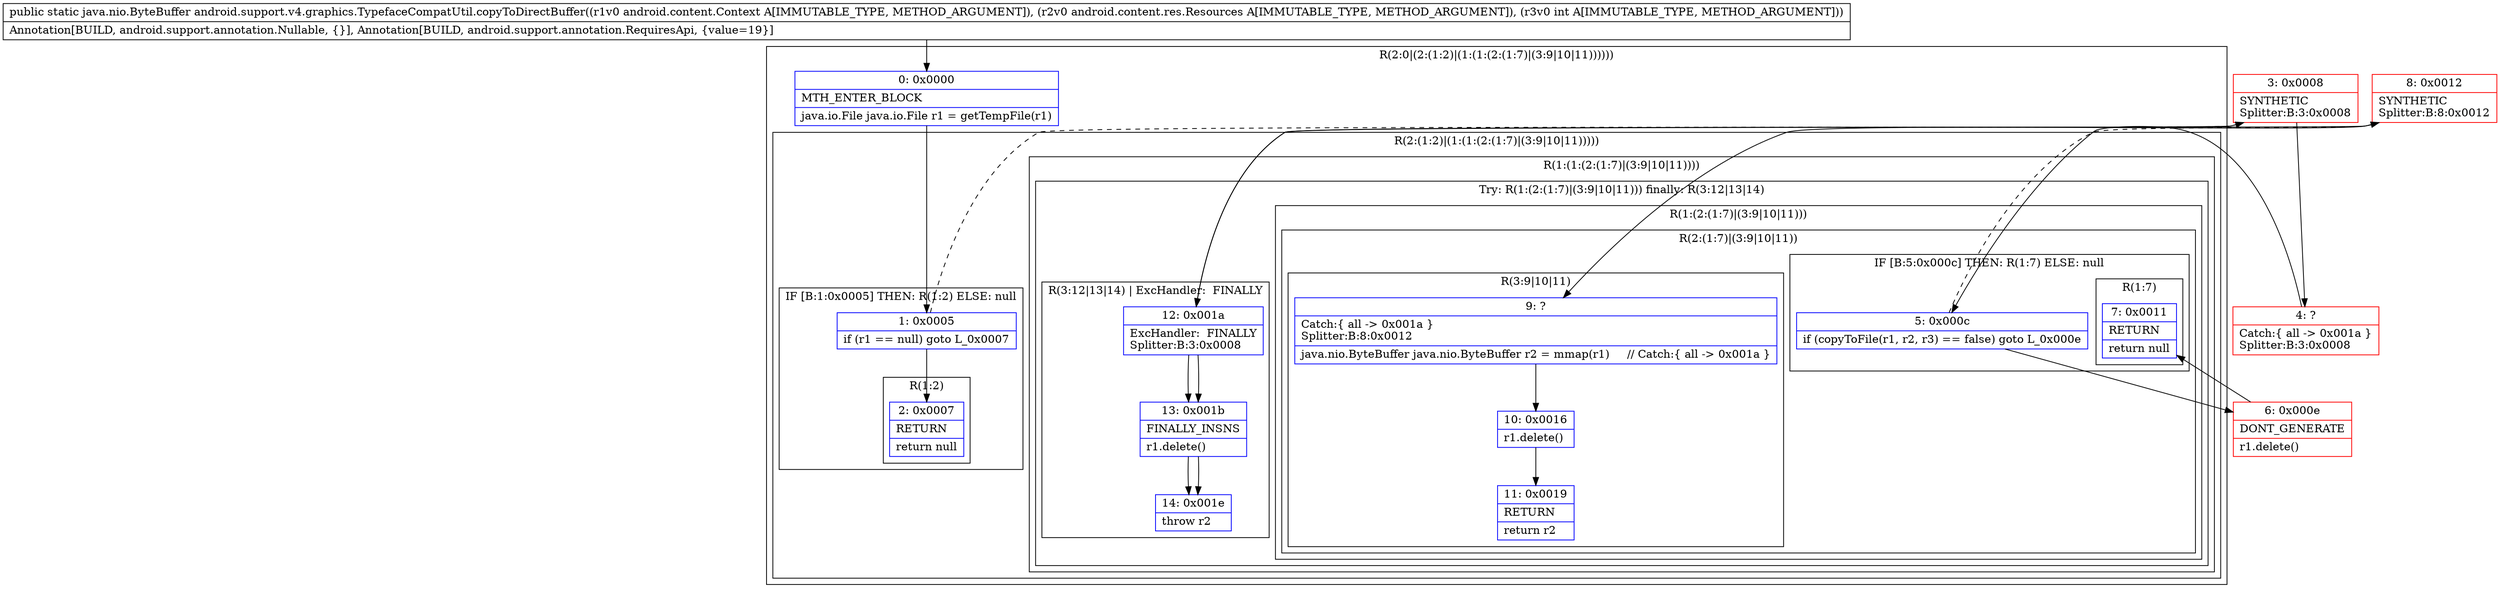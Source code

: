 digraph "CFG forandroid.support.v4.graphics.TypefaceCompatUtil.copyToDirectBuffer(Landroid\/content\/Context;Landroid\/content\/res\/Resources;I)Ljava\/nio\/ByteBuffer;" {
subgraph cluster_Region_360907526 {
label = "R(2:0|(2:(1:2)|(1:(1:(2:(1:7)|(3:9|10|11))))))";
node [shape=record,color=blue];
Node_0 [shape=record,label="{0\:\ 0x0000|MTH_ENTER_BLOCK\l|java.io.File java.io.File r1 = getTempFile(r1)\l}"];
subgraph cluster_Region_1911739567 {
label = "R(2:(1:2)|(1:(1:(2:(1:7)|(3:9|10|11)))))";
node [shape=record,color=blue];
subgraph cluster_IfRegion_795166459 {
label = "IF [B:1:0x0005] THEN: R(1:2) ELSE: null";
node [shape=record,color=blue];
Node_1 [shape=record,label="{1\:\ 0x0005|if (r1 == null) goto L_0x0007\l}"];
subgraph cluster_Region_665368186 {
label = "R(1:2)";
node [shape=record,color=blue];
Node_2 [shape=record,label="{2\:\ 0x0007|RETURN\l|return null\l}"];
}
}
subgraph cluster_Region_318129671 {
label = "R(1:(1:(2:(1:7)|(3:9|10|11))))";
node [shape=record,color=blue];
subgraph cluster_TryCatchRegion_760921382 {
label = "Try: R(1:(2:(1:7)|(3:9|10|11))) finally: R(3:12|13|14)";
node [shape=record,color=blue];
subgraph cluster_Region_1248478094 {
label = "R(1:(2:(1:7)|(3:9|10|11)))";
node [shape=record,color=blue];
subgraph cluster_Region_672348127 {
label = "R(2:(1:7)|(3:9|10|11))";
node [shape=record,color=blue];
subgraph cluster_IfRegion_982215003 {
label = "IF [B:5:0x000c] THEN: R(1:7) ELSE: null";
node [shape=record,color=blue];
Node_5 [shape=record,label="{5\:\ 0x000c|if (copyToFile(r1, r2, r3) == false) goto L_0x000e\l}"];
subgraph cluster_Region_141920932 {
label = "R(1:7)";
node [shape=record,color=blue];
Node_7 [shape=record,label="{7\:\ 0x0011|RETURN\l|return null\l}"];
}
}
subgraph cluster_Region_1662910769 {
label = "R(3:9|10|11)";
node [shape=record,color=blue];
Node_9 [shape=record,label="{9\:\ ?|Catch:\{ all \-\> 0x001a \}\lSplitter:B:8:0x0012\l|java.nio.ByteBuffer java.nio.ByteBuffer r2 = mmap(r1)     \/\/ Catch:\{ all \-\> 0x001a \}\l}"];
Node_10 [shape=record,label="{10\:\ 0x0016|r1.delete()\l}"];
Node_11 [shape=record,label="{11\:\ 0x0019|RETURN\l|return r2\l}"];
}
}
}
subgraph cluster_Region_1854448999 {
label = "R(3:12|13|14) | ExcHandler:  FINALLY\l";
node [shape=record,color=blue];
Node_12 [shape=record,label="{12\:\ 0x001a|ExcHandler:  FINALLY\lSplitter:B:3:0x0008\l}"];
Node_13 [shape=record,label="{13\:\ 0x001b|FINALLY_INSNS\l|r1.delete()\l}"];
Node_14 [shape=record,label="{14\:\ 0x001e|throw r2\l}"];
}
}
}
}
}
subgraph cluster_Region_1854448999 {
label = "R(3:12|13|14) | ExcHandler:  FINALLY\l";
node [shape=record,color=blue];
Node_12 [shape=record,label="{12\:\ 0x001a|ExcHandler:  FINALLY\lSplitter:B:3:0x0008\l}"];
Node_13 [shape=record,label="{13\:\ 0x001b|FINALLY_INSNS\l|r1.delete()\l}"];
Node_14 [shape=record,label="{14\:\ 0x001e|throw r2\l}"];
}
Node_3 [shape=record,color=red,label="{3\:\ 0x0008|SYNTHETIC\lSplitter:B:3:0x0008\l}"];
Node_4 [shape=record,color=red,label="{4\:\ ?|Catch:\{ all \-\> 0x001a \}\lSplitter:B:3:0x0008\l}"];
Node_6 [shape=record,color=red,label="{6\:\ 0x000e|DONT_GENERATE\l|r1.delete()\l}"];
Node_8 [shape=record,color=red,label="{8\:\ 0x0012|SYNTHETIC\lSplitter:B:8:0x0012\l}"];
MethodNode[shape=record,label="{public static java.nio.ByteBuffer android.support.v4.graphics.TypefaceCompatUtil.copyToDirectBuffer((r1v0 android.content.Context A[IMMUTABLE_TYPE, METHOD_ARGUMENT]), (r2v0 android.content.res.Resources A[IMMUTABLE_TYPE, METHOD_ARGUMENT]), (r3v0 int A[IMMUTABLE_TYPE, METHOD_ARGUMENT]))  | Annotation[BUILD, android.support.annotation.Nullable, \{\}], Annotation[BUILD, android.support.annotation.RequiresApi, \{value=19\}]\l}"];
MethodNode -> Node_0;
Node_0 -> Node_1;
Node_1 -> Node_2;
Node_1 -> Node_3[style=dashed];
Node_5 -> Node_6;
Node_5 -> Node_8[style=dashed];
Node_9 -> Node_10;
Node_10 -> Node_11;
Node_12 -> Node_13;
Node_13 -> Node_14;
Node_12 -> Node_13;
Node_13 -> Node_14;
Node_3 -> Node_4;
Node_3 -> Node_12;
Node_4 -> Node_5;
Node_6 -> Node_7;
Node_8 -> Node_9;
Node_8 -> Node_12;
}

